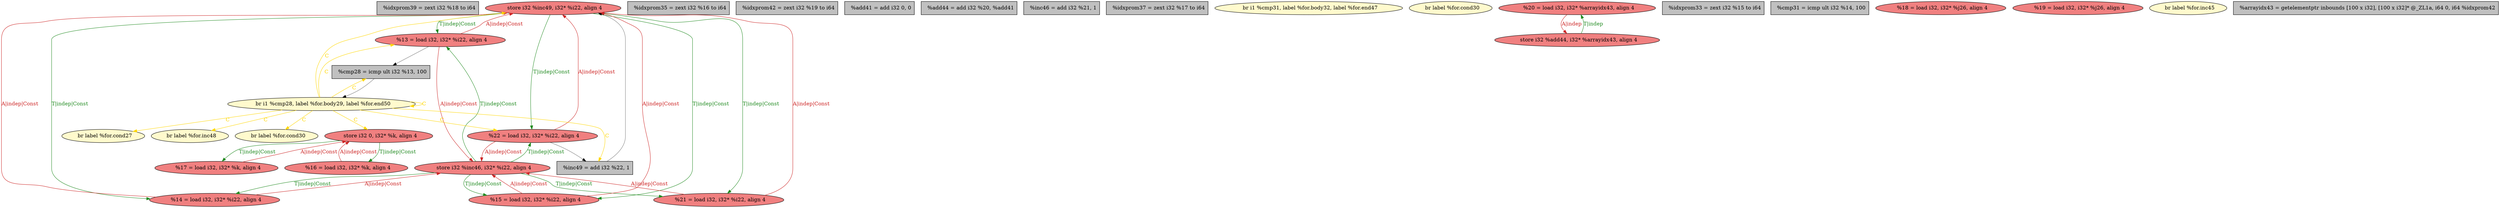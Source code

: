 
digraph G {


node630 [fillcolor=grey,label="  %idxprom39 = zext i32 %18 to i64",shape=rectangle,style=filled ]
node627 [fillcolor=lightcoral,label="  store i32 %inc49, i32* %i22, align 4",shape=ellipse,style=filled ]
node628 [fillcolor=lightcoral,label="  store i32 %inc46, i32* %i22, align 4",shape=ellipse,style=filled ]
node626 [fillcolor=lemonchiffon,label="  br label %for.cond30",shape=ellipse,style=filled ]
node625 [fillcolor=grey,label="  %idxprom35 = zext i32 %16 to i64",shape=rectangle,style=filled ]
node621 [fillcolor=grey,label="  %idxprom42 = zext i32 %19 to i64",shape=rectangle,style=filled ]
node618 [fillcolor=lightcoral,label="  %13 = load i32, i32* %i22, align 4",shape=ellipse,style=filled ]
node617 [fillcolor=lightcoral,label="  %14 = load i32, i32* %i22, align 4",shape=ellipse,style=filled ]
node619 [fillcolor=lightcoral,label="  %15 = load i32, i32* %i22, align 4",shape=ellipse,style=filled ]
node616 [fillcolor=grey,label="  %add41 = add i32 0, 0",shape=rectangle,style=filled ]
node603 [fillcolor=grey,label="  %add44 = add i32 %20, %add41",shape=rectangle,style=filled ]
node604 [fillcolor=grey,label="  %inc46 = add i32 %21, 1",shape=rectangle,style=filled ]
node601 [fillcolor=lightcoral,label="  %16 = load i32, i32* %k, align 4",shape=ellipse,style=filled ]
node615 [fillcolor=grey,label="  %idxprom37 = zext i32 %17 to i64",shape=rectangle,style=filled ]
node610 [fillcolor=lemonchiffon,label="  br i1 %cmp31, label %for.body32, label %for.end47",shape=ellipse,style=filled ]
node600 [fillcolor=lemonchiffon,label="  br label %for.cond30",shape=ellipse,style=filled ]
node614 [fillcolor=lightcoral,label="  store i32 0, i32* %k, align 4",shape=ellipse,style=filled ]
node602 [fillcolor=grey,label="  %inc49 = add i32 %22, 1",shape=rectangle,style=filled ]
node599 [fillcolor=lemonchiffon,label="  br label %for.cond27",shape=ellipse,style=filled ]
node608 [fillcolor=lightcoral,label="  %20 = load i32, i32* %arrayidx43, align 4",shape=ellipse,style=filled ]
node624 [fillcolor=lightcoral,label="  %21 = load i32, i32* %i22, align 4",shape=ellipse,style=filled ]
node598 [fillcolor=grey,label="  %idxprom33 = zext i32 %15 to i64",shape=rectangle,style=filled ]
node605 [fillcolor=lightcoral,label="  %22 = load i32, i32* %i22, align 4",shape=ellipse,style=filled ]
node607 [fillcolor=lemonchiffon,label="  br label %for.inc48",shape=ellipse,style=filled ]
node611 [fillcolor=grey,label="  %cmp31 = icmp ult i32 %14, 100",shape=rectangle,style=filled ]
node606 [fillcolor=lightcoral,label="  %18 = load i32, i32* %j26, align 4",shape=ellipse,style=filled ]
node629 [fillcolor=lightcoral,label="  store i32 %add44, i32* %arrayidx43, align 4",shape=ellipse,style=filled ]
node622 [fillcolor=lightcoral,label="  %19 = load i32, i32* %j26, align 4",shape=ellipse,style=filled ]
node609 [fillcolor=lemonchiffon,label="  br label %for.inc45",shape=ellipse,style=filled ]
node612 [fillcolor=grey,label="  %cmp28 = icmp ult i32 %13, 100",shape=rectangle,style=filled ]
node623 [fillcolor=grey,label="  %arrayidx43 = getelementptr inbounds [100 x i32], [100 x i32]* @_ZL1a, i64 0, i64 %idxprom42",shape=rectangle,style=filled ]
node620 [fillcolor=lightcoral,label="  %17 = load i32, i32* %k, align 4",shape=ellipse,style=filled ]
node613 [fillcolor=lemonchiffon,label="  br i1 %cmp28, label %for.body29, label %for.end50",shape=ellipse,style=filled ]

node613->node599 [style=solid,color=gold,label="C",penwidth=1.0,fontcolor=gold ]
node613->node627 [style=solid,color=gold,label="C",penwidth=1.0,fontcolor=gold ]
node624->node627 [style=solid,color=firebrick3,label="A|indep|Const",penwidth=1.0,fontcolor=firebrick3 ]
node618->node627 [style=solid,color=firebrick3,label="A|indep|Const",penwidth=1.0,fontcolor=firebrick3 ]
node612->node613 [style=solid,color=black,label="",penwidth=0.5,fontcolor=black ]
node629->node608 [style=solid,color=forestgreen,label="T|indep",penwidth=1.0,fontcolor=forestgreen ]
node628->node605 [style=solid,color=forestgreen,label="T|indep|Const",penwidth=1.0,fontcolor=forestgreen ]
node605->node602 [style=solid,color=black,label="",penwidth=0.5,fontcolor=black ]
node627->node624 [style=solid,color=forestgreen,label="T|indep|Const",penwidth=1.0,fontcolor=forestgreen ]
node628->node618 [style=solid,color=forestgreen,label="T|indep|Const",penwidth=1.0,fontcolor=forestgreen ]
node619->node627 [style=solid,color=firebrick3,label="A|indep|Const",penwidth=1.0,fontcolor=firebrick3 ]
node627->node618 [style=solid,color=forestgreen,label="T|indep|Const",penwidth=1.0,fontcolor=forestgreen ]
node627->node619 [style=solid,color=forestgreen,label="T|indep|Const",penwidth=1.0,fontcolor=forestgreen ]
node601->node614 [style=solid,color=firebrick3,label="A|indep|Const",penwidth=1.0,fontcolor=firebrick3 ]
node618->node628 [style=solid,color=firebrick3,label="A|indep|Const",penwidth=1.0,fontcolor=firebrick3 ]
node613->node614 [style=solid,color=gold,label="C",penwidth=1.0,fontcolor=gold ]
node617->node627 [style=solid,color=firebrick3,label="A|indep|Const",penwidth=1.0,fontcolor=firebrick3 ]
node618->node612 [style=solid,color=black,label="",penwidth=0.5,fontcolor=black ]
node628->node619 [style=solid,color=forestgreen,label="T|indep|Const",penwidth=1.0,fontcolor=forestgreen ]
node619->node628 [style=solid,color=firebrick3,label="A|indep|Const",penwidth=1.0,fontcolor=firebrick3 ]
node613->node607 [style=solid,color=gold,label="C",penwidth=1.0,fontcolor=gold ]
node627->node617 [style=solid,color=forestgreen,label="T|indep|Const",penwidth=1.0,fontcolor=forestgreen ]
node613->node613 [style=solid,color=gold,label="C",penwidth=1.0,fontcolor=gold ]
node617->node628 [style=solid,color=firebrick3,label="A|indep|Const",penwidth=1.0,fontcolor=firebrick3 ]
node602->node627 [style=solid,color=black,label="",penwidth=0.5,fontcolor=black ]
node613->node626 [style=solid,color=gold,label="C",penwidth=1.0,fontcolor=gold ]
node614->node620 [style=solid,color=forestgreen,label="T|indep|Const",penwidth=1.0,fontcolor=forestgreen ]
node627->node605 [style=solid,color=forestgreen,label="T|indep|Const",penwidth=1.0,fontcolor=forestgreen ]
node608->node629 [style=solid,color=firebrick3,label="A|indep",penwidth=1.0,fontcolor=firebrick3 ]
node613->node612 [style=solid,color=gold,label="C",penwidth=1.0,fontcolor=gold ]
node628->node617 [style=solid,color=forestgreen,label="T|indep|Const",penwidth=1.0,fontcolor=forestgreen ]
node620->node614 [style=solid,color=firebrick3,label="A|indep|Const",penwidth=1.0,fontcolor=firebrick3 ]
node628->node624 [style=solid,color=forestgreen,label="T|indep|Const",penwidth=1.0,fontcolor=forestgreen ]
node613->node605 [style=solid,color=gold,label="C",penwidth=1.0,fontcolor=gold ]
node613->node602 [style=solid,color=gold,label="C",penwidth=1.0,fontcolor=gold ]
node624->node628 [style=solid,color=firebrick3,label="A|indep|Const",penwidth=1.0,fontcolor=firebrick3 ]
node613->node618 [style=solid,color=gold,label="C",penwidth=1.0,fontcolor=gold ]
node605->node628 [style=solid,color=firebrick3,label="A|indep|Const",penwidth=1.0,fontcolor=firebrick3 ]
node614->node601 [style=solid,color=forestgreen,label="T|indep|Const",penwidth=1.0,fontcolor=forestgreen ]
node605->node627 [style=solid,color=firebrick3,label="A|indep|Const",penwidth=1.0,fontcolor=firebrick3 ]


}
